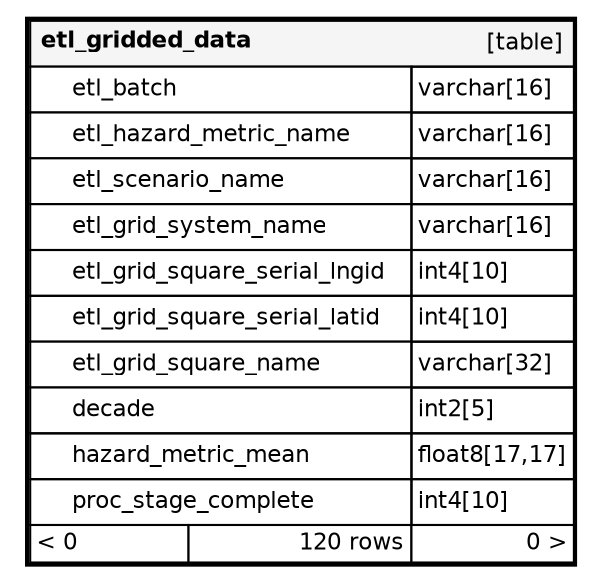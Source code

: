 digraph "etl_gridded_data" {
  graph [
    rankdir="RL"
    bgcolor="#ffffff"
    nodesep="0.18"
    ranksep="0.46"
    fontname="Helvetica"
    fontsize="11"
    ration="compress"
  ];
  node [
    fontname="Helvetica"
    fontsize="11"
    shape="plaintext"
  ];
  edge [
    arrowsize="0.8"
  ];
  "etl_gridded_data" [
   label=<
    <TABLE BORDER="2" CELLBORDER="1" CELLSPACING="0" BGCOLOR="#ffffff">
      <TR><TD COLSPAN="4"  BGCOLOR="#f5f5f5"><TABLE BORDER="0" CELLSPACING="0"><TR><TD ALIGN="LEFT"><B>etl_gridded_data</B></TD><TD ALIGN="RIGHT">[table]</TD></TR></TABLE></TD></TR>
      <TR><TD PORT="etl_batch" COLSPAN="2" BGCOLOR="#ffffff" ALIGN="LEFT"><TABLE BORDER="0" CELLSPACING="0" ALIGN="LEFT"><TR ALIGN="LEFT"><TD ALIGN="LEFT" FIXEDSIZE="TRUE" WIDTH="15" HEIGHT="16"></TD><TD ALIGN="LEFT" FIXEDSIZE="TRUE" WIDTH="162" HEIGHT="16">etl_batch</TD></TR></TABLE></TD><TD PORT="etl_batch.type" ALIGN="LEFT">varchar[16]</TD></TR>
      <TR><TD PORT="etl_hazard_metric_name" COLSPAN="2" BGCOLOR="#ffffff" ALIGN="LEFT"><TABLE BORDER="0" CELLSPACING="0" ALIGN="LEFT"><TR ALIGN="LEFT"><TD ALIGN="LEFT" FIXEDSIZE="TRUE" WIDTH="15" HEIGHT="16"></TD><TD ALIGN="LEFT" FIXEDSIZE="TRUE" WIDTH="162" HEIGHT="16">etl_hazard_metric_name</TD></TR></TABLE></TD><TD PORT="etl_hazard_metric_name.type" ALIGN="LEFT">varchar[16]</TD></TR>
      <TR><TD PORT="etl_scenario_name" COLSPAN="2" BGCOLOR="#ffffff" ALIGN="LEFT"><TABLE BORDER="0" CELLSPACING="0" ALIGN="LEFT"><TR ALIGN="LEFT"><TD ALIGN="LEFT" FIXEDSIZE="TRUE" WIDTH="15" HEIGHT="16"></TD><TD ALIGN="LEFT" FIXEDSIZE="TRUE" WIDTH="162" HEIGHT="16">etl_scenario_name</TD></TR></TABLE></TD><TD PORT="etl_scenario_name.type" ALIGN="LEFT">varchar[16]</TD></TR>
      <TR><TD PORT="etl_grid_system_name" COLSPAN="2" BGCOLOR="#ffffff" ALIGN="LEFT"><TABLE BORDER="0" CELLSPACING="0" ALIGN="LEFT"><TR ALIGN="LEFT"><TD ALIGN="LEFT" FIXEDSIZE="TRUE" WIDTH="15" HEIGHT="16"></TD><TD ALIGN="LEFT" FIXEDSIZE="TRUE" WIDTH="162" HEIGHT="16">etl_grid_system_name</TD></TR></TABLE></TD><TD PORT="etl_grid_system_name.type" ALIGN="LEFT">varchar[16]</TD></TR>
      <TR><TD PORT="etl_grid_square_serial_lngid" COLSPAN="2" ALIGN="LEFT"><TABLE BORDER="0" CELLSPACING="0" ALIGN="LEFT"><TR ALIGN="LEFT"><TD ALIGN="LEFT" FIXEDSIZE="TRUE" WIDTH="15" HEIGHT="16"></TD><TD ALIGN="LEFT" FIXEDSIZE="TRUE" WIDTH="162" HEIGHT="16">etl_grid_square_serial_lngid</TD></TR></TABLE></TD><TD PORT="etl_grid_square_serial_lngid.type" ALIGN="LEFT">int4[10]</TD></TR>
      <TR><TD PORT="etl_grid_square_serial_latid" COLSPAN="2" ALIGN="LEFT"><TABLE BORDER="0" CELLSPACING="0" ALIGN="LEFT"><TR ALIGN="LEFT"><TD ALIGN="LEFT" FIXEDSIZE="TRUE" WIDTH="15" HEIGHT="16"></TD><TD ALIGN="LEFT" FIXEDSIZE="TRUE" WIDTH="162" HEIGHT="16">etl_grid_square_serial_latid</TD></TR></TABLE></TD><TD PORT="etl_grid_square_serial_latid.type" ALIGN="LEFT">int4[10]</TD></TR>
      <TR><TD PORT="etl_grid_square_name" COLSPAN="2" BGCOLOR="#ffffff" ALIGN="LEFT"><TABLE BORDER="0" CELLSPACING="0" ALIGN="LEFT"><TR ALIGN="LEFT"><TD ALIGN="LEFT" FIXEDSIZE="TRUE" WIDTH="15" HEIGHT="16"></TD><TD ALIGN="LEFT" FIXEDSIZE="TRUE" WIDTH="162" HEIGHT="16">etl_grid_square_name</TD></TR></TABLE></TD><TD PORT="etl_grid_square_name.type" ALIGN="LEFT">varchar[32]</TD></TR>
      <TR><TD PORT="decade" COLSPAN="2" BGCOLOR="#ffffff" ALIGN="LEFT"><TABLE BORDER="0" CELLSPACING="0" ALIGN="LEFT"><TR ALIGN="LEFT"><TD ALIGN="LEFT" FIXEDSIZE="TRUE" WIDTH="15" HEIGHT="16"></TD><TD ALIGN="LEFT" FIXEDSIZE="TRUE" WIDTH="162" HEIGHT="16">decade</TD></TR></TABLE></TD><TD PORT="decade.type" ALIGN="LEFT">int2[5]</TD></TR>
      <TR><TD PORT="hazard_metric_mean" COLSPAN="2" ALIGN="LEFT"><TABLE BORDER="0" CELLSPACING="0" ALIGN="LEFT"><TR ALIGN="LEFT"><TD ALIGN="LEFT" FIXEDSIZE="TRUE" WIDTH="15" HEIGHT="16"></TD><TD ALIGN="LEFT" FIXEDSIZE="TRUE" WIDTH="162" HEIGHT="16">hazard_metric_mean</TD></TR></TABLE></TD><TD PORT="hazard_metric_mean.type" ALIGN="LEFT">float8[17,17]</TD></TR>
      <TR><TD PORT="proc_stage_complete" COLSPAN="2" ALIGN="LEFT"><TABLE BORDER="0" CELLSPACING="0" ALIGN="LEFT"><TR ALIGN="LEFT"><TD ALIGN="LEFT" FIXEDSIZE="TRUE" WIDTH="15" HEIGHT="16"></TD><TD ALIGN="LEFT" FIXEDSIZE="TRUE" WIDTH="162" HEIGHT="16">proc_stage_complete</TD></TR></TABLE></TD><TD PORT="proc_stage_complete.type" ALIGN="LEFT">int4[10]</TD></TR>
      <TR><TD ALIGN="LEFT" BGCOLOR="#ffffff">&lt; 0</TD><TD ALIGN="RIGHT" BGCOLOR="#ffffff">120 rows</TD><TD ALIGN="RIGHT" BGCOLOR="#ffffff">0 &gt;</TD></TR>
    </TABLE>>
    URL="../../tables/etl_gridded_data.html"
    target="_top"
    tooltip="etl_gridded_data"
  ];
}
